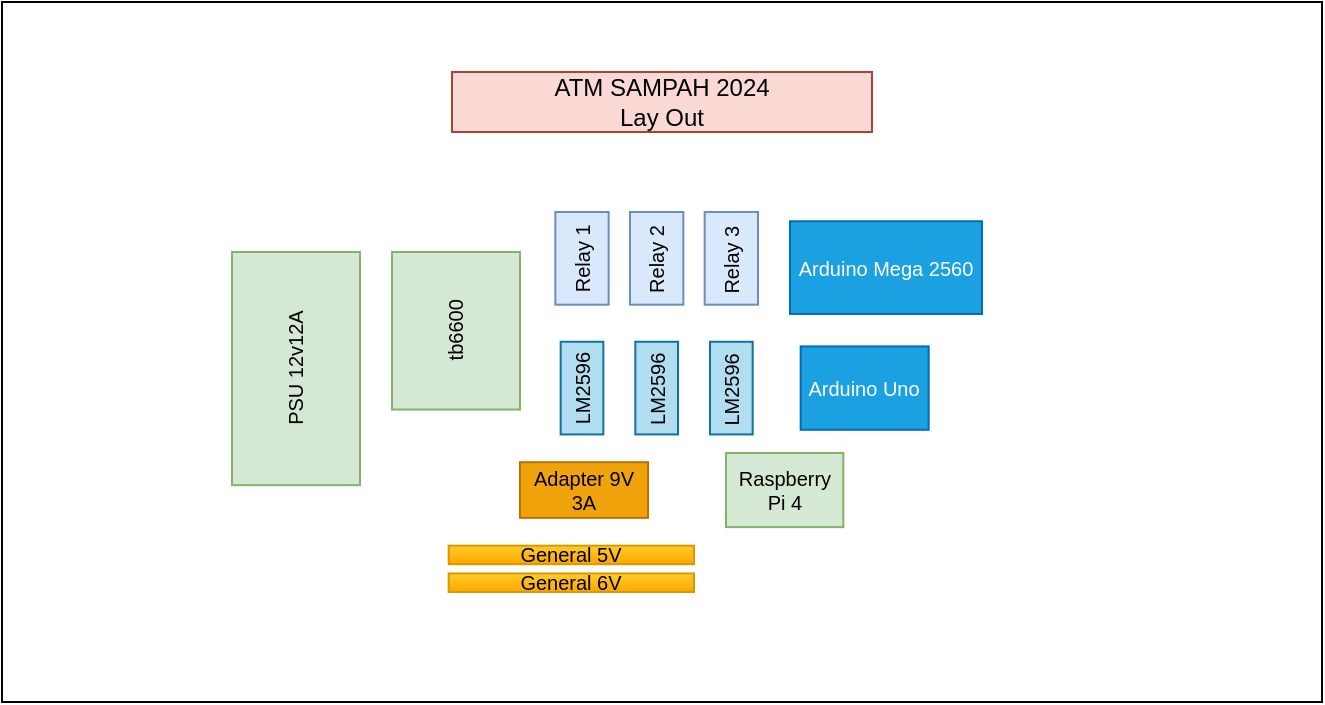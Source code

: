 <mxfile version="24.3.1" type="github">
  <diagram name="Page-1" id="aYxfGkl3QDBVgvzzzuq5">
    <mxGraphModel dx="1147" dy="634" grid="1" gridSize="10" guides="1" tooltips="1" connect="1" arrows="1" fold="1" page="1" pageScale="1" pageWidth="850" pageHeight="400" math="0" shadow="0">
      <root>
        <mxCell id="0" />
        <mxCell id="1" parent="0" />
        <mxCell id="HzISlPGwg9PZWOorR9Tu-12" value="" style="rounded=0;whiteSpace=wrap;html=1;" vertex="1" parent="1">
          <mxGeometry x="95" y="25" width="660" height="350" as="geometry" />
        </mxCell>
        <mxCell id="EnL6qkaupRp9sSKFVn2w-1" value="&lt;font style=&quot;font-size: 12px;&quot;&gt;ATM SAMPAH 2024&lt;/font&gt;&lt;div style=&quot;font-size: 12px;&quot;&gt;&lt;font style=&quot;font-size: 12px;&quot;&gt;Lay Out&lt;/font&gt;&lt;/div&gt;" style="rounded=0;whiteSpace=wrap;html=1;strokeColor=#ae4132;fillColor=#fad9d5;fillStyle=solid;fontSize=12;" parent="1" vertex="1">
          <mxGeometry x="320" y="60" width="210" height="30" as="geometry" />
        </mxCell>
        <mxCell id="EnL6qkaupRp9sSKFVn2w-2" value="tb6600" style="rounded=0;whiteSpace=wrap;html=1;fillColor=#d5e8d4;strokeColor=#82b366;horizontal=0;fontSize=10;" parent="1" vertex="1">
          <mxGeometry x="290" y="150.005" width="64" height="78.78" as="geometry" />
        </mxCell>
        <mxCell id="HzISlPGwg9PZWOorR9Tu-1" value="Relay 1" style="rounded=0;whiteSpace=wrap;html=1;fillColor=#dae8fc;strokeColor=#6c8ebf;horizontal=0;fontSize=10;" vertex="1" parent="1">
          <mxGeometry x="371.667" y="130" width="26.667" height="46.341" as="geometry" />
        </mxCell>
        <mxCell id="HzISlPGwg9PZWOorR9Tu-2" value="Relay 2" style="rounded=0;whiteSpace=wrap;html=1;fillColor=#dae8fc;strokeColor=#6c8ebf;horizontal=0;fontSize=10;" vertex="1" parent="1">
          <mxGeometry x="409" y="130" width="26.667" height="46.341" as="geometry" />
        </mxCell>
        <mxCell id="HzISlPGwg9PZWOorR9Tu-3" value="Relay 3" style="rounded=0;whiteSpace=wrap;html=1;fillColor=#dae8fc;strokeColor=#6c8ebf;horizontal=0;fontSize=10;" vertex="1" parent="1">
          <mxGeometry x="446.333" y="130" width="26.667" height="46.341" as="geometry" />
        </mxCell>
        <mxCell id="HzISlPGwg9PZWOorR9Tu-4" value="LM2596" style="rounded=0;whiteSpace=wrap;horizontal=0;fillColor=#b1ddf0;strokeColor=#10739e;fontSize=10;" vertex="1" parent="1">
          <mxGeometry x="374.333" y="194.878" width="21.333" height="46.341" as="geometry" />
        </mxCell>
        <mxCell id="HzISlPGwg9PZWOorR9Tu-5" value="LM2596" style="rounded=0;whiteSpace=wrap;horizontal=0;fillColor=#b1ddf0;strokeColor=#10739e;fontSize=10;" vertex="1" parent="1">
          <mxGeometry x="411.667" y="194.878" width="21.333" height="46.341" as="geometry" />
        </mxCell>
        <mxCell id="HzISlPGwg9PZWOorR9Tu-6" value="LM2596" style="rounded=0;whiteSpace=wrap;horizontal=0;fillColor=#b1ddf0;strokeColor=#10739e;fontSize=10;" vertex="1" parent="1">
          <mxGeometry x="449.0" y="194.878" width="21.333" height="46.341" as="geometry" />
        </mxCell>
        <mxCell id="HzISlPGwg9PZWOorR9Tu-7" value="Adapter 9V 3A" style="rounded=0;whiteSpace=wrap;html=1;fillColor=#f0a30a;fontColor=#000000;strokeColor=#BD7000;fontSize=10;" vertex="1" parent="1">
          <mxGeometry x="354" y="255.118" width="64" height="27.805" as="geometry" />
        </mxCell>
        <mxCell id="HzISlPGwg9PZWOorR9Tu-8" value="Arduino Mega 2560" style="rounded=0;whiteSpace=wrap;html=1;fillColor=#1ba1e2;fontColor=#ffffff;strokeColor=#006EAF;fontSize=10;" vertex="1" parent="1">
          <mxGeometry x="489" y="134.634" width="96.0" height="46.341" as="geometry" />
        </mxCell>
        <mxCell id="HzISlPGwg9PZWOorR9Tu-9" value="Arduino Uno" style="rounded=0;whiteSpace=wrap;html=1;fillColor=#1ba1e2;fontColor=#ffffff;strokeColor=#006EAF;fontSize=10;" vertex="1" parent="1">
          <mxGeometry x="494.333" y="197.195" width="64" height="41.707" as="geometry" />
        </mxCell>
        <mxCell id="HzISlPGwg9PZWOorR9Tu-10" value="Raspberry Pi 4" style="rounded=0;whiteSpace=wrap;html=1;fillColor=#d5e8d4;strokeColor=#82b366;fontSize=10;" vertex="1" parent="1">
          <mxGeometry x="457.0" y="250.488" width="58.667" height="37.073" as="geometry" />
        </mxCell>
        <mxCell id="HzISlPGwg9PZWOorR9Tu-11" value="General 5V" style="rounded=0;whiteSpace=wrap;html=1;fillColor=#ffcd28;strokeColor=#d79b00;gradientColor=#ffa500;fontSize=10;" vertex="1" parent="1">
          <mxGeometry x="318.333" y="296.829" width="122.667" height="9.268" as="geometry" />
        </mxCell>
        <mxCell id="HzISlPGwg9PZWOorR9Tu-13" value="General 6V" style="rounded=0;whiteSpace=wrap;html=1;fillColor=#ffcd28;strokeColor=#d79b00;gradientColor=#ffa500;fontSize=10;" vertex="1" parent="1">
          <mxGeometry x="318.333" y="310.732" width="122.667" height="9.268" as="geometry" />
        </mxCell>
        <mxCell id="HzISlPGwg9PZWOorR9Tu-18" value="PSU 12v12A" style="rounded=0;whiteSpace=wrap;html=1;fillColor=#d5e8d4;strokeColor=#82b366;horizontal=0;fontSize=10;" vertex="1" parent="1">
          <mxGeometry x="210" y="150" width="64" height="116.59" as="geometry" />
        </mxCell>
      </root>
    </mxGraphModel>
  </diagram>
</mxfile>
